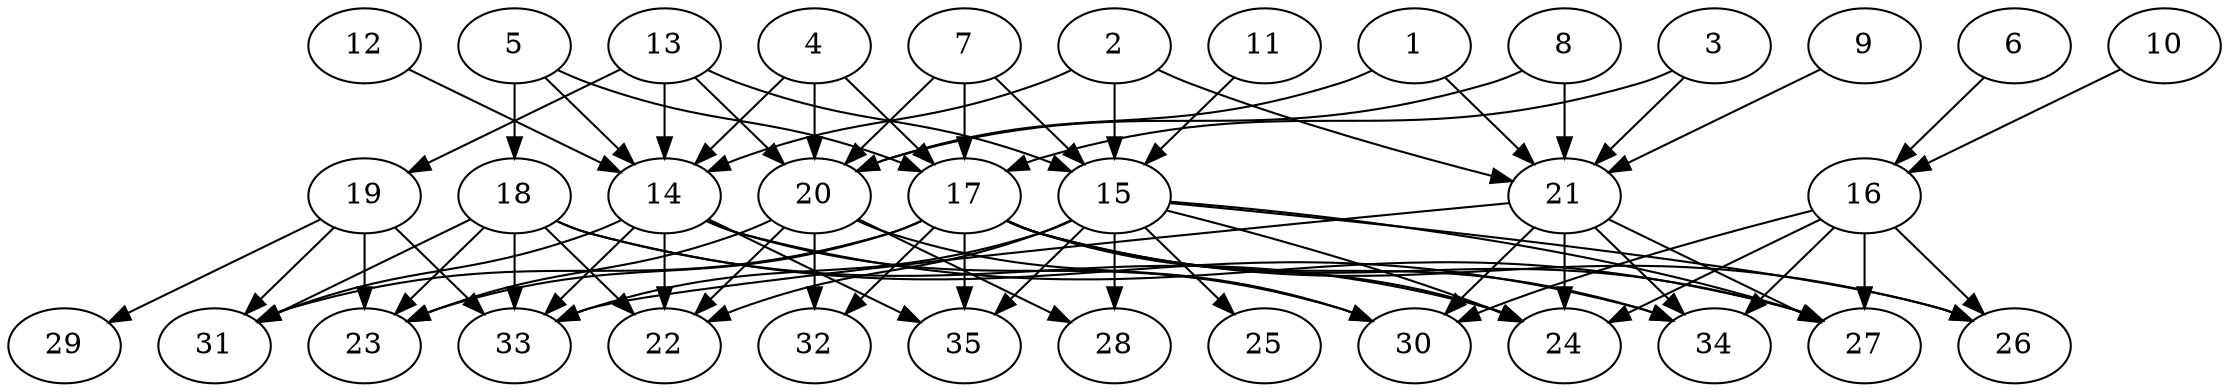 // DAG automatically generated by daggen at Thu Oct  3 14:05:37 2019
// ./daggen --dot -n 35 --ccr 0.5 --fat 0.7 --regular 0.7 --density 0.6 --mindata 5242880 --maxdata 52428800 
digraph G {
  1 [size="52768768", alpha="0.05", expect_size="26384384"] 
  1 -> 20 [size ="26384384"]
  1 -> 21 [size ="26384384"]
  2 [size="12269568", alpha="0.03", expect_size="6134784"] 
  2 -> 14 [size ="6134784"]
  2 -> 15 [size ="6134784"]
  2 -> 21 [size ="6134784"]
  3 [size="51021824", alpha="0.13", expect_size="25510912"] 
  3 -> 17 [size ="25510912"]
  3 -> 21 [size ="25510912"]
  4 [size="79222784", alpha="0.07", expect_size="39611392"] 
  4 -> 14 [size ="39611392"]
  4 -> 17 [size ="39611392"]
  4 -> 20 [size ="39611392"]
  5 [size="75673600", alpha="0.11", expect_size="37836800"] 
  5 -> 14 [size ="37836800"]
  5 -> 17 [size ="37836800"]
  5 -> 18 [size ="37836800"]
  6 [size="83265536", alpha="0.08", expect_size="41632768"] 
  6 -> 16 [size ="41632768"]
  7 [size="61468672", alpha="0.09", expect_size="30734336"] 
  7 -> 15 [size ="30734336"]
  7 -> 17 [size ="30734336"]
  7 -> 20 [size ="30734336"]
  8 [size="11239424", alpha="0.03", expect_size="5619712"] 
  8 -> 20 [size ="5619712"]
  8 -> 21 [size ="5619712"]
  9 [size="71088128", alpha="0.06", expect_size="35544064"] 
  9 -> 21 [size ="35544064"]
  10 [size="69470208", alpha="0.07", expect_size="34735104"] 
  10 -> 16 [size ="34735104"]
  11 [size="53540864", alpha="0.13", expect_size="26770432"] 
  11 -> 15 [size ="26770432"]
  12 [size="76046336", alpha="0.09", expect_size="38023168"] 
  12 -> 14 [size ="38023168"]
  13 [size="88164352", alpha="0.08", expect_size="44082176"] 
  13 -> 14 [size ="44082176"]
  13 -> 15 [size ="44082176"]
  13 -> 19 [size ="44082176"]
  13 -> 20 [size ="44082176"]
  14 [size="55939072", alpha="0.16", expect_size="27969536"] 
  14 -> 22 [size ="27969536"]
  14 -> 27 [size ="27969536"]
  14 -> 30 [size ="27969536"]
  14 -> 31 [size ="27969536"]
  14 -> 33 [size ="27969536"]
  14 -> 35 [size ="27969536"]
  15 [size="87154688", alpha="0.03", expect_size="43577344"] 
  15 -> 22 [size ="43577344"]
  15 -> 24 [size ="43577344"]
  15 -> 25 [size ="43577344"]
  15 -> 26 [size ="43577344"]
  15 -> 27 [size ="43577344"]
  15 -> 28 [size ="43577344"]
  15 -> 33 [size ="43577344"]
  15 -> 35 [size ="43577344"]
  16 [size="42539008", alpha="0.08", expect_size="21269504"] 
  16 -> 24 [size ="21269504"]
  16 -> 26 [size ="21269504"]
  16 -> 27 [size ="21269504"]
  16 -> 30 [size ="21269504"]
  16 -> 34 [size ="21269504"]
  17 [size="79947776", alpha="0.20", expect_size="39973888"] 
  17 -> 23 [size ="39973888"]
  17 -> 24 [size ="39973888"]
  17 -> 26 [size ="39973888"]
  17 -> 27 [size ="39973888"]
  17 -> 31 [size ="39973888"]
  17 -> 32 [size ="39973888"]
  17 -> 34 [size ="39973888"]
  17 -> 35 [size ="39973888"]
  18 [size="28221440", alpha="0.19", expect_size="14110720"] 
  18 -> 22 [size ="14110720"]
  18 -> 23 [size ="14110720"]
  18 -> 24 [size ="14110720"]
  18 -> 31 [size ="14110720"]
  18 -> 33 [size ="14110720"]
  18 -> 34 [size ="14110720"]
  19 [size="40445952", alpha="0.19", expect_size="20222976"] 
  19 -> 23 [size ="20222976"]
  19 -> 29 [size ="20222976"]
  19 -> 31 [size ="20222976"]
  19 -> 33 [size ="20222976"]
  20 [size="68687872", alpha="0.13", expect_size="34343936"] 
  20 -> 22 [size ="34343936"]
  20 -> 23 [size ="34343936"]
  20 -> 28 [size ="34343936"]
  20 -> 30 [size ="34343936"]
  20 -> 32 [size ="34343936"]
  21 [size="99706880", alpha="0.16", expect_size="49853440"] 
  21 -> 24 [size ="49853440"]
  21 -> 27 [size ="49853440"]
  21 -> 30 [size ="49853440"]
  21 -> 33 [size ="49853440"]
  21 -> 34 [size ="49853440"]
  22 [size="64417792", alpha="0.19", expect_size="32208896"] 
  23 [size="14596096", alpha="0.11", expect_size="7298048"] 
  24 [size="50032640", alpha="0.17", expect_size="25016320"] 
  25 [size="29874176", alpha="0.18", expect_size="14937088"] 
  26 [size="45006848", alpha="0.13", expect_size="22503424"] 
  27 [size="80961536", alpha="0.20", expect_size="40480768"] 
  28 [size="80658432", alpha="0.06", expect_size="40329216"] 
  29 [size="76091392", alpha="0.06", expect_size="38045696"] 
  30 [size="71450624", alpha="0.18", expect_size="35725312"] 
  31 [size="38137856", alpha="0.19", expect_size="19068928"] 
  32 [size="18438144", alpha="0.14", expect_size="9219072"] 
  33 [size="14137344", alpha="0.05", expect_size="7068672"] 
  34 [size="65769472", alpha="0.06", expect_size="32884736"] 
  35 [size="53334016", alpha="0.04", expect_size="26667008"] 
}
